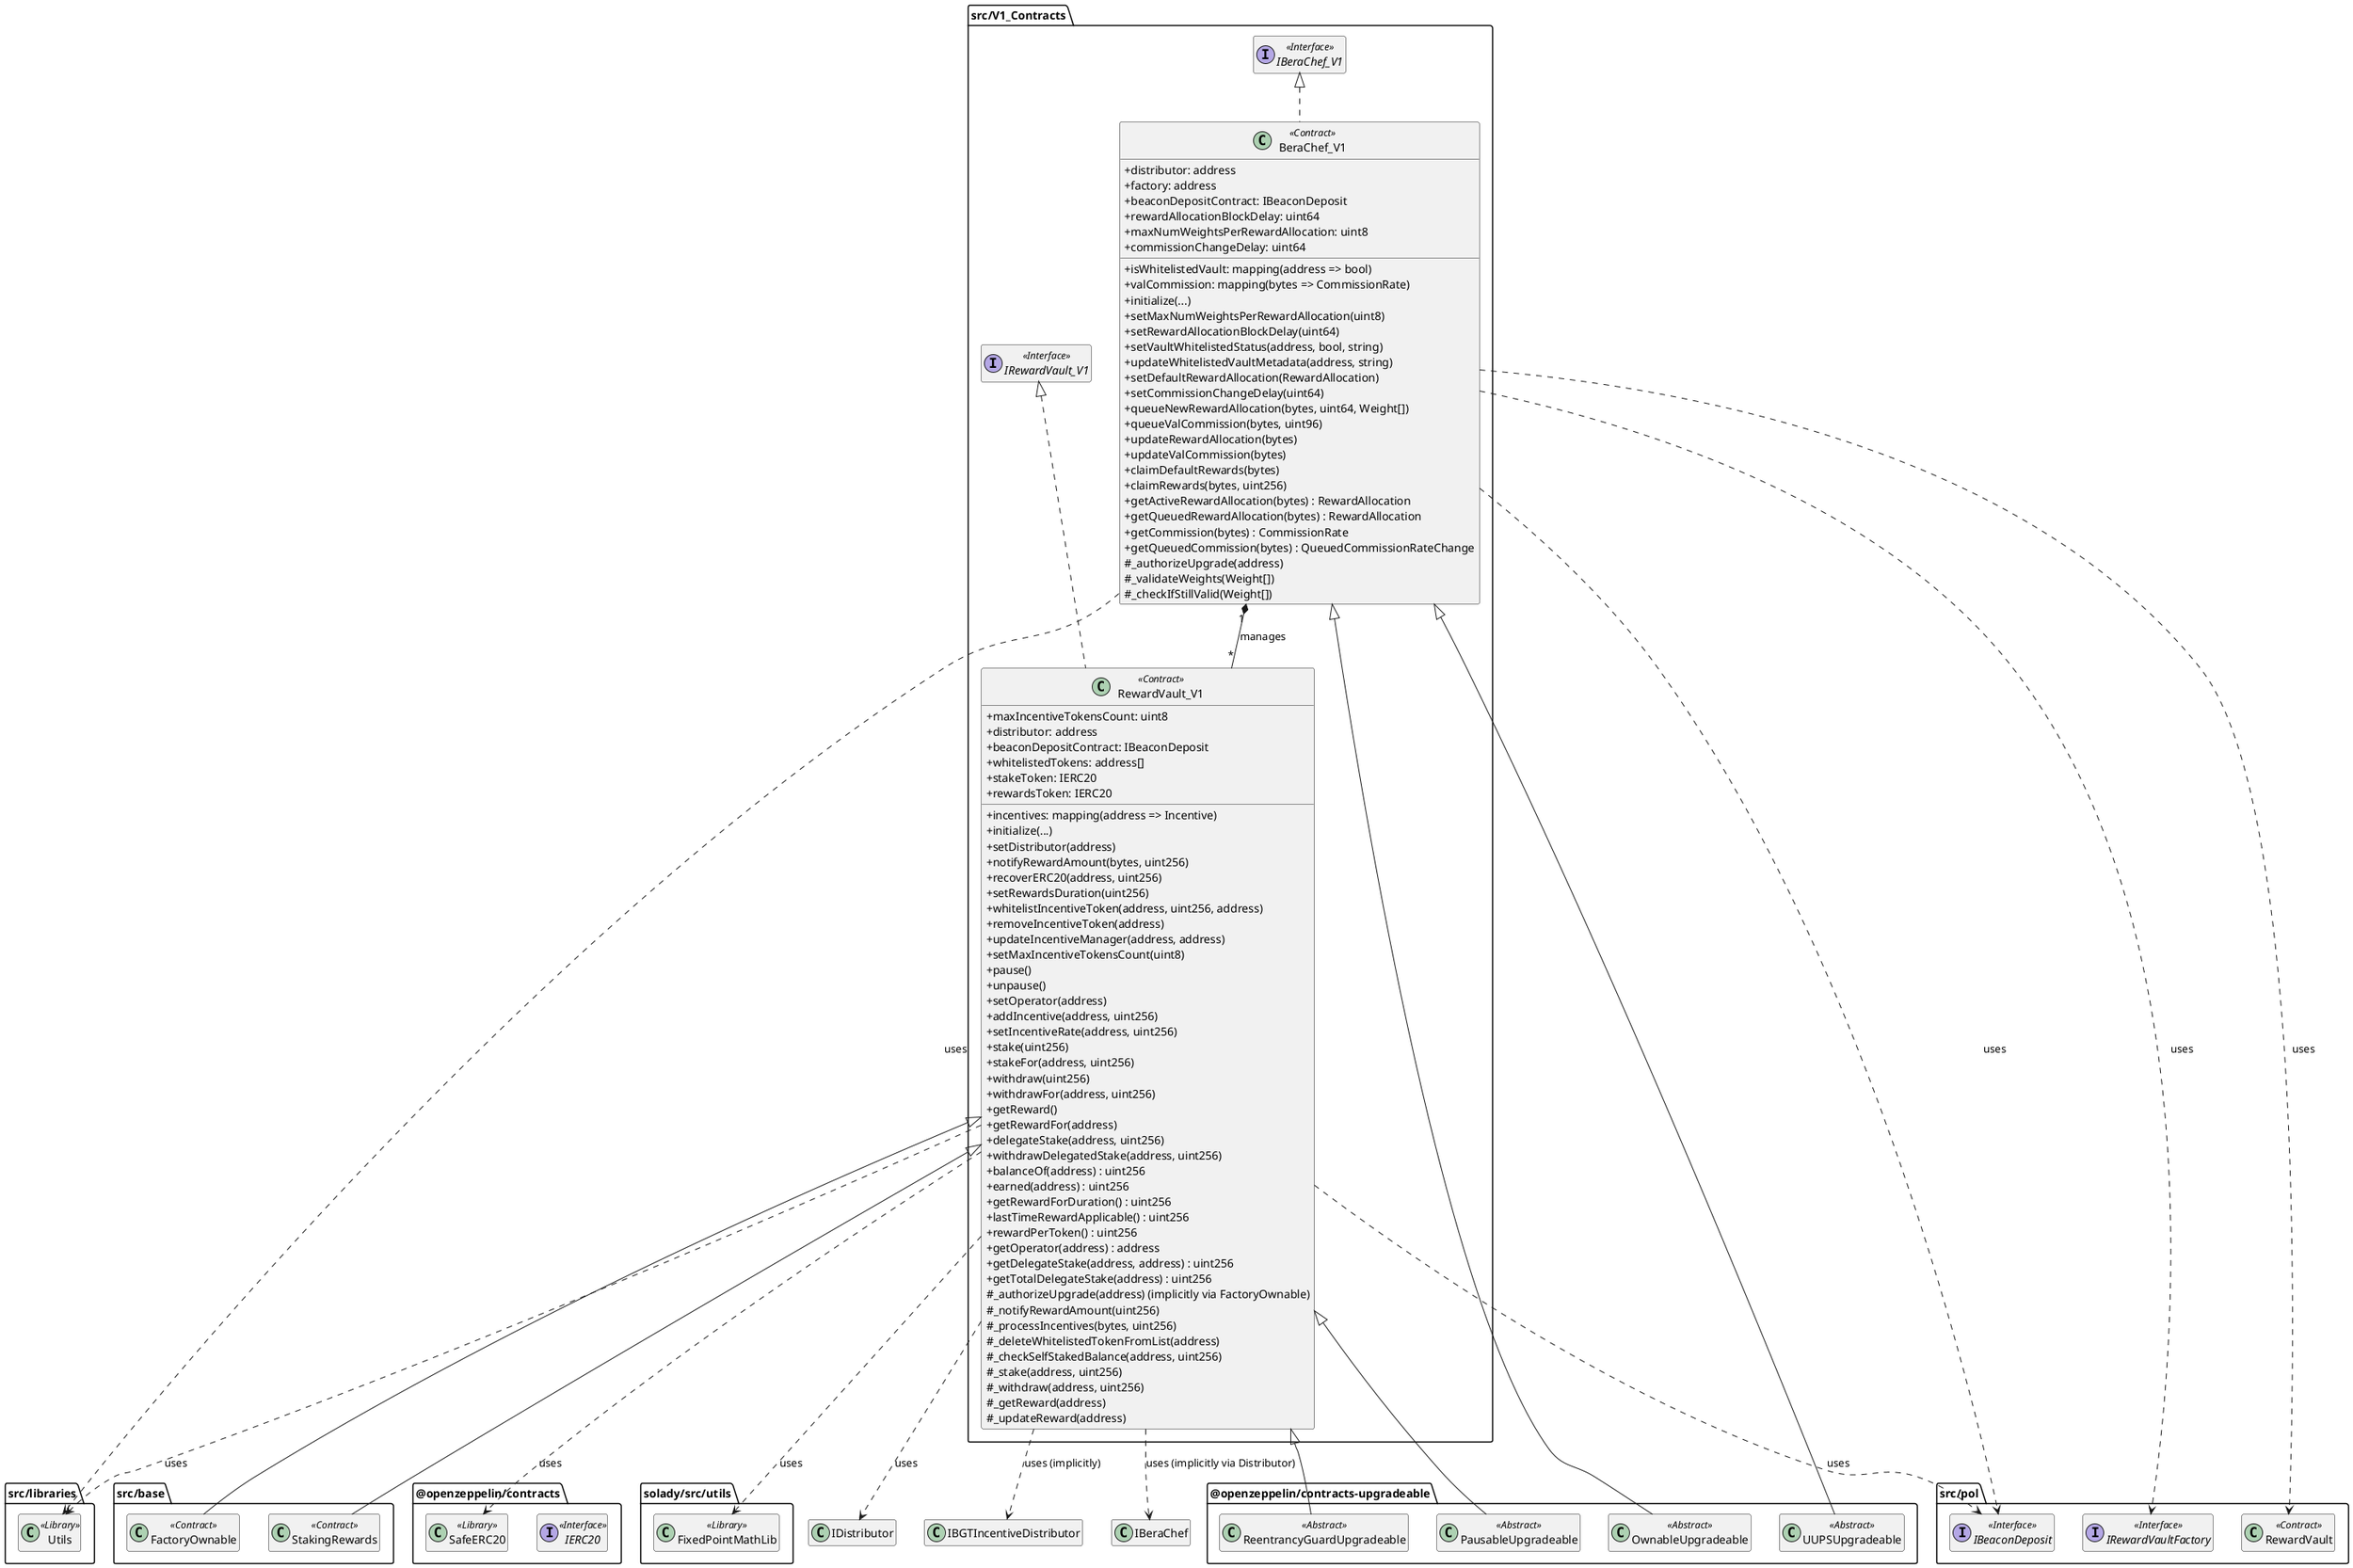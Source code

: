 @startuml V1_Contracts_ClassDiagram
skinparam classAttributeIconSize 0
hide empty members

package "src/V1_Contracts" {
    interface IBeraChef_V1 <<Interface>>
    interface IRewardVault_V1 <<Interface>>

    class BeraChef_V1 <<Contract>> {
        + distributor: address
        + factory: address
        + beaconDepositContract: IBeaconDeposit
        + rewardAllocationBlockDelay: uint64
        + maxNumWeightsPerRewardAllocation: uint8
        + isWhitelistedVault: mapping(address => bool)
        + commissionChangeDelay: uint64
        + valCommission: mapping(bytes => CommissionRate)
        + initialize(...)
        + setMaxNumWeightsPerRewardAllocation(uint8)
        + setRewardAllocationBlockDelay(uint64)
        + setVaultWhitelistedStatus(address, bool, string)
        + updateWhitelistedVaultMetadata(address, string)
        + setDefaultRewardAllocation(RewardAllocation)
        + setCommissionChangeDelay(uint64)
        + queueNewRewardAllocation(bytes, uint64, Weight[])
        + queueValCommission(bytes, uint96)
        + updateRewardAllocation(bytes)
        + updateValCommission(bytes)
        + claimDefaultRewards(bytes)
        + claimRewards(bytes, uint256)
        + getActiveRewardAllocation(bytes) : RewardAllocation
        + getQueuedRewardAllocation(bytes) : RewardAllocation
        + getCommission(bytes) : CommissionRate
        + getQueuedCommission(bytes) : QueuedCommissionRateChange
        # _authorizeUpgrade(address)
        # _validateWeights(Weight[])
        # _checkIfStillValid(Weight[])
    }

    class RewardVault_V1 <<Contract>> {
        + maxIncentiveTokensCount: uint8
        + distributor: address
        + beaconDepositContract: IBeaconDeposit
        + incentives: mapping(address => Incentive)
        + whitelistedTokens: address[]
        + stakeToken: IERC20
        + rewardsToken: IERC20
        + initialize(...)
        + setDistributor(address)
        + notifyRewardAmount(bytes, uint256)
        + recoverERC20(address, uint256)
        + setRewardsDuration(uint256)
        + whitelistIncentiveToken(address, uint256, address)
        + removeIncentiveToken(address)
        + updateIncentiveManager(address, address)
        + setMaxIncentiveTokensCount(uint8)
        + pause()
        + unpause()
        + setOperator(address)
        + addIncentive(address, uint256)
        + setIncentiveRate(address, uint256)
        + stake(uint256)
        + stakeFor(address, uint256)
        + withdraw(uint256)
        + withdrawFor(address, uint256)
        + getReward()
        + getRewardFor(address)
        + delegateStake(address, uint256)
        + withdrawDelegatedStake(address, uint256)
        + balanceOf(address) : uint256
        + earned(address) : uint256
        + getRewardForDuration() : uint256
        + lastTimeRewardApplicable() : uint256
        + rewardPerToken() : uint256
        + getOperator(address) : address
        + getDelegateStake(address, address) : uint256
        + getTotalDelegateStake(address) : uint256
        # _authorizeUpgrade(address) (implicitly via FactoryOwnable)
        # _notifyRewardAmount(uint256)
        # _processIncentives(bytes, uint256)
        # _deleteWhitelistedTokenFromList(address)
        # _checkSelfStakedBalance(address, uint256)
        # _stake(address, uint256)
        # _withdraw(address, uint256)
        # _getReward(address)
        # _updateReward(address)
    }
}

package "src/pol" {
    interface IBeaconDeposit <<Interface>>
    interface IRewardVaultFactory <<Interface>>
    class RewardVault <<Contract>>
}

package "src/libraries" {
    class Utils <<Library>>
}

package "src/base" {
    class FactoryOwnable <<Contract>>
    class StakingRewards <<Contract>>
}

package "@openzeppelin/contracts-upgradeable" {
    class OwnableUpgradeable <<Abstract>>
    class UUPSUpgradeable <<Abstract>>
    class PausableUpgradeable <<Abstract>>
    class ReentrancyGuardUpgradeable <<Abstract>>
}

package "@openzeppelin/contracts" {
    interface IERC20 <<Interface>>
    class SafeERC20 <<Library>>
}

package "solady/src/utils" {
     class FixedPointMathLib <<Library>>
}

' 상속 & 인터페이스
BeraChef_V1 .up.|> IBeraChef_V1
BeraChef_V1 <|-- OwnableUpgradeable
BeraChef_V1 <|-- UUPSUpgradeable

RewardVault_V1 .up.|> IRewardVault_V1
RewardVault_V1 <|-- PausableUpgradeable
RewardVault_V1 <|-- ReentrancyGuardUpgradeable
RewardVault_V1 <|-- FactoryOwnable
RewardVault_V1 <|-- StakingRewards

' 의존성
BeraChef_V1 ..> Utils : uses
BeraChef_V1 ..> IBeaconDeposit : uses
BeraChef_V1 ..> IRewardVaultFactory : uses
BeraChef_V1 ..> RewardVault : uses
BeraChef_V1 "1" *-- "*" RewardVault_V1 : manages

RewardVault_V1 ..> Utils : uses
RewardVault_V1 ..> SafeERC20 : uses
RewardVault_V1 ..> FixedPointMathLib : uses
RewardVault_V1 ..> IBeaconDeposit : uses
RewardVault_V1 ..> IBeraChef : uses (implicitly via Distributor)
RewardVault_V1 ..> IDistributor : uses
RewardVault_V1 ..> IBGTIncentiveDistributor : uses (implicitly)

@enduml 